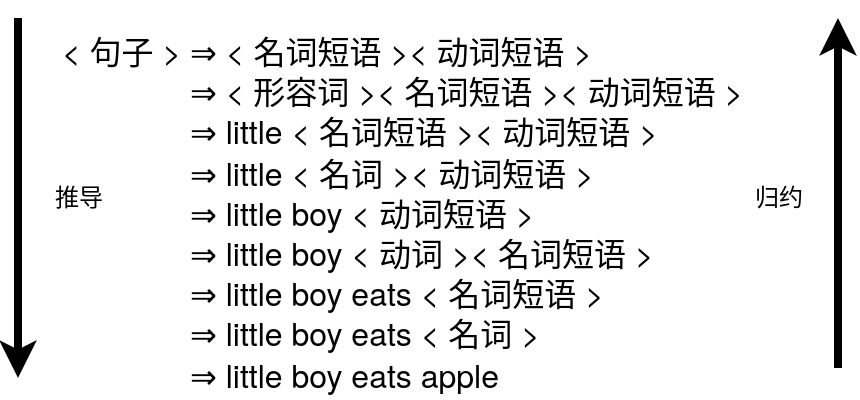 <mxfile>
    <diagram id="wGf1ILY90YyGVLBexA6e" name="第 1 页">
        <mxGraphModel dx="484" dy="829" grid="1" gridSize="10" guides="1" tooltips="1" connect="1" arrows="1" fold="1" page="1" pageScale="1" pageWidth="827" pageHeight="1169" math="0" shadow="0">
            <root>
                <mxCell id="0"/>
                <mxCell id="1" parent="0"/>
                <mxCell id="596" value="&lt;font style=&quot;font-size: 16px&quot; color=&quot;#000000&quot;&gt;&lt;span style=&quot;font-family: &amp;#34;helvetica neue&amp;#34; , &amp;#34;helvetica&amp;#34; , &amp;#34;segoe ui&amp;#34; , &amp;#34;arial&amp;#34; , &amp;#34;freesans&amp;#34; , sans-serif ; font-style: normal ; font-weight: 400 ; letter-spacing: normal ; text-indent: 0px ; text-transform: none ; word-spacing: 0px ; display: inline ; float: none&quot;&gt;&amp;lt; 句子 &amp;gt;&amp;nbsp;&lt;/span&gt;&lt;span class=&quot;katex&quot; style=&quot;font-style: normal ; font-variant: normal ; font-weight: 400 ; font-stretch: normal ; line-height: 1.2 ; font-family: &amp;#34;katex_main&amp;#34; , &amp;#34;times new roman&amp;#34; , serif ; text-indent: 0px ; letter-spacing: normal ; text-transform: none ; word-spacing: 0px&quot;&gt;&lt;span class=&quot;katex-mathml&quot; style=&quot;border: 0px ; clip: rect(1px , 1px , 1px , 1px) ; height: 1px ; overflow: hidden ; padding: 0px ; position: absolute ; width: 1px&quot;&gt;\Rightarrow&lt;/span&gt;&lt;span class=&quot;katex-html&quot;&gt;&lt;span class=&quot;base&quot; style=&quot;position: relative ; display: inline-block&quot;&gt;&lt;span class=&quot;strut&quot; style=&quot;display: inline-block ; height: 0.367em ; vertical-align: 0em&quot;&gt;&lt;/span&gt;&lt;span class=&quot;mrel&quot;&gt;⇒&lt;/span&gt;&lt;/span&gt;&lt;/span&gt;&lt;/span&gt;&lt;span style=&quot;font-family: &amp;#34;helvetica neue&amp;#34; , &amp;#34;helvetica&amp;#34; , &amp;#34;segoe ui&amp;#34; , &amp;#34;arial&amp;#34; , &amp;#34;freesans&amp;#34; , sans-serif ; font-style: normal ; font-weight: 400 ; letter-spacing: normal ; text-indent: 0px ; text-transform: none ; word-spacing: 0px ; display: inline ; float: none&quot;&gt;&lt;span&gt;&amp;nbsp;&lt;/span&gt;&amp;lt; 名词短语 &amp;gt;&amp;lt; 动词短语 &amp;gt;&lt;/span&gt;&lt;br style=&quot;font-family: &amp;#34;helvetica neue&amp;#34; , &amp;#34;helvetica&amp;#34; , &amp;#34;segoe ui&amp;#34; , &amp;#34;arial&amp;#34; , &amp;#34;freesans&amp;#34; , sans-serif ; font-style: normal ; font-weight: 400 ; letter-spacing: normal ; text-indent: 0px ; text-transform: none ; word-spacing: 0px&quot;&gt;&lt;span class=&quot;katex&quot; style=&quot;font-style: normal ; font-variant: normal ; font-weight: 400 ; font-stretch: normal ; line-height: 1.2 ; font-family: &amp;#34;katex_main&amp;#34; , &amp;#34;times new roman&amp;#34; , serif ; text-indent: 0px ; letter-spacing: normal ; text-transform: none ; word-spacing: 0px&quot;&gt;&lt;span class=&quot;katex-mathml&quot; style=&quot;border: 0px ; clip: rect(1px , 1px , 1px , 1px) ; height: 1px ; overflow: hidden ; padding: 0px ; position: absolute ; width: 1px&quot;&gt;\Rightarrow&lt;/span&gt;&lt;span class=&quot;katex-html&quot;&gt;&lt;span class=&quot;base&quot; style=&quot;position: relative ; display: inline-block&quot;&gt;&lt;span class=&quot;strut&quot; style=&quot;display: inline-block ; height: 0.367em ; vertical-align: 0em&quot;&gt;&lt;/span&gt;&lt;span class=&quot;mrel&quot;&gt;&lt;span style=&quot;white-space: pre&quot;&gt;&#9;&lt;/span&gt;&lt;span style=&quot;white-space: pre&quot;&gt;&#9;&lt;/span&gt;⇒&lt;/span&gt;&lt;/span&gt;&lt;/span&gt;&lt;/span&gt;&lt;span style=&quot;font-family: &amp;#34;helvetica neue&amp;#34; , &amp;#34;helvetica&amp;#34; , &amp;#34;segoe ui&amp;#34; , &amp;#34;arial&amp;#34; , &amp;#34;freesans&amp;#34; , sans-serif ; font-style: normal ; font-weight: 400 ; letter-spacing: normal ; text-indent: 0px ; text-transform: none ; word-spacing: 0px ; display: inline ; float: none&quot;&gt;&lt;span&gt;&amp;nbsp;&lt;/span&gt;&amp;lt; 形容词 &amp;gt;&amp;lt; 名词短语 &amp;gt;&amp;lt; 动词短语 &amp;gt;&lt;/span&gt;&lt;br style=&quot;font-family: &amp;#34;helvetica neue&amp;#34; , &amp;#34;helvetica&amp;#34; , &amp;#34;segoe ui&amp;#34; , &amp;#34;arial&amp;#34; , &amp;#34;freesans&amp;#34; , sans-serif ; font-style: normal ; font-weight: 400 ; letter-spacing: normal ; text-indent: 0px ; text-transform: none ; word-spacing: 0px&quot;&gt;&lt;span class=&quot;katex&quot; style=&quot;font-style: normal ; font-variant: normal ; font-weight: 400 ; font-stretch: normal ; line-height: 1.2 ; font-family: &amp;#34;katex_main&amp;#34; , &amp;#34;times new roman&amp;#34; , serif ; text-indent: 0px ; letter-spacing: normal ; text-transform: none ; word-spacing: 0px&quot;&gt;&lt;span class=&quot;katex-mathml&quot; style=&quot;border: 0px ; clip: rect(1px , 1px , 1px , 1px) ; height: 1px ; overflow: hidden ; padding: 0px ; position: absolute ; width: 1px&quot;&gt;\Rightarrow&lt;/span&gt;&lt;span class=&quot;katex-html&quot;&gt;&lt;span class=&quot;base&quot; style=&quot;position: relative ; display: inline-block&quot;&gt;&lt;span class=&quot;strut&quot; style=&quot;display: inline-block ; height: 0.367em ; vertical-align: 0em&quot;&gt;&lt;/span&gt;&lt;span class=&quot;mrel&quot;&gt;&lt;span style=&quot;white-space: pre&quot;&gt;&#9;&lt;/span&gt;&lt;span style=&quot;white-space: pre&quot;&gt;&#9;&lt;/span&gt;⇒&lt;/span&gt;&lt;/span&gt;&lt;/span&gt;&lt;/span&gt;&lt;span style=&quot;font-family: &amp;#34;helvetica neue&amp;#34; , &amp;#34;helvetica&amp;#34; , &amp;#34;segoe ui&amp;#34; , &amp;#34;arial&amp;#34; , &amp;#34;freesans&amp;#34; , sans-serif ; font-style: normal ; font-weight: 400 ; letter-spacing: normal ; text-indent: 0px ; text-transform: none ; word-spacing: 0px ; display: inline ; float: none&quot;&gt;&lt;span&gt;&amp;nbsp;&lt;/span&gt;little &amp;lt; 名词短语 &amp;gt;&amp;lt; 动词短语 &amp;gt;&lt;/span&gt;&lt;br style=&quot;font-family: &amp;#34;helvetica neue&amp;#34; , &amp;#34;helvetica&amp;#34; , &amp;#34;segoe ui&amp;#34; , &amp;#34;arial&amp;#34; , &amp;#34;freesans&amp;#34; , sans-serif ; font-style: normal ; font-weight: 400 ; letter-spacing: normal ; text-indent: 0px ; text-transform: none ; word-spacing: 0px&quot;&gt;&lt;span class=&quot;katex&quot; style=&quot;font-style: normal ; font-variant: normal ; font-weight: 400 ; font-stretch: normal ; line-height: 1.2 ; font-family: &amp;#34;katex_main&amp;#34; , &amp;#34;times new roman&amp;#34; , serif ; text-indent: 0px ; letter-spacing: normal ; text-transform: none ; word-spacing: 0px&quot;&gt;&lt;span class=&quot;katex-mathml&quot; style=&quot;border: 0px ; clip: rect(1px , 1px , 1px , 1px) ; height: 1px ; overflow: hidden ; padding: 0px ; position: absolute ; width: 1px&quot;&gt;\Rightarrow&lt;/span&gt;&lt;span class=&quot;katex-html&quot;&gt;&lt;span class=&quot;base&quot; style=&quot;position: relative ; display: inline-block&quot;&gt;&lt;span class=&quot;strut&quot; style=&quot;display: inline-block ; height: 0.367em ; vertical-align: 0em&quot;&gt;&lt;/span&gt;&lt;span class=&quot;mrel&quot;&gt;&lt;span style=&quot;white-space: pre&quot;&gt;&#9;&lt;/span&gt;&lt;span style=&quot;white-space: pre&quot;&gt;&#9;&lt;/span&gt;⇒&lt;/span&gt;&lt;/span&gt;&lt;/span&gt;&lt;/span&gt;&lt;span style=&quot;font-family: &amp;#34;helvetica neue&amp;#34; , &amp;#34;helvetica&amp;#34; , &amp;#34;segoe ui&amp;#34; , &amp;#34;arial&amp;#34; , &amp;#34;freesans&amp;#34; , sans-serif ; font-style: normal ; font-weight: 400 ; letter-spacing: normal ; text-indent: 0px ; text-transform: none ; word-spacing: 0px ; display: inline ; float: none&quot;&gt;&lt;span&gt;&amp;nbsp;&lt;/span&gt;little &amp;lt; 名词 &amp;gt;&amp;lt; 动词短语 &amp;gt;&lt;/span&gt;&lt;br style=&quot;font-family: &amp;#34;helvetica neue&amp;#34; , &amp;#34;helvetica&amp;#34; , &amp;#34;segoe ui&amp;#34; , &amp;#34;arial&amp;#34; , &amp;#34;freesans&amp;#34; , sans-serif ; font-style: normal ; font-weight: 400 ; letter-spacing: normal ; text-indent: 0px ; text-transform: none ; word-spacing: 0px&quot;&gt;&lt;span class=&quot;katex&quot; style=&quot;font-style: normal ; font-variant: normal ; font-weight: 400 ; font-stretch: normal ; line-height: 1.2 ; font-family: &amp;#34;katex_main&amp;#34; , &amp;#34;times new roman&amp;#34; , serif ; text-indent: 0px ; letter-spacing: normal ; text-transform: none ; word-spacing: 0px&quot;&gt;&lt;span class=&quot;katex-mathml&quot; style=&quot;border: 0px ; clip: rect(1px , 1px , 1px , 1px) ; height: 1px ; overflow: hidden ; padding: 0px ; position: absolute ; width: 1px&quot;&gt;\Rightarrow&lt;/span&gt;&lt;span class=&quot;katex-html&quot;&gt;&lt;span class=&quot;base&quot; style=&quot;position: relative ; display: inline-block&quot;&gt;&lt;span class=&quot;strut&quot; style=&quot;display: inline-block ; height: 0.367em ; vertical-align: 0em&quot;&gt;&lt;/span&gt;&lt;span class=&quot;mrel&quot;&gt;&lt;span style=&quot;white-space: pre&quot;&gt;&#9;&lt;/span&gt;&lt;span style=&quot;white-space: pre&quot;&gt;&#9;&lt;/span&gt;⇒&lt;/span&gt;&lt;/span&gt;&lt;/span&gt;&lt;/span&gt;&lt;span style=&quot;font-family: &amp;#34;helvetica neue&amp;#34; , &amp;#34;helvetica&amp;#34; , &amp;#34;segoe ui&amp;#34; , &amp;#34;arial&amp;#34; , &amp;#34;freesans&amp;#34; , sans-serif ; font-style: normal ; font-weight: 400 ; letter-spacing: normal ; text-indent: 0px ; text-transform: none ; word-spacing: 0px ; display: inline ; float: none&quot;&gt;&lt;span&gt;&amp;nbsp;&lt;/span&gt;little boy &amp;lt; 动词短语 &amp;gt;&lt;/span&gt;&lt;br style=&quot;font-family: &amp;#34;helvetica neue&amp;#34; , &amp;#34;helvetica&amp;#34; , &amp;#34;segoe ui&amp;#34; , &amp;#34;arial&amp;#34; , &amp;#34;freesans&amp;#34; , sans-serif ; font-style: normal ; font-weight: 400 ; letter-spacing: normal ; text-indent: 0px ; text-transform: none ; word-spacing: 0px&quot;&gt;&lt;span class=&quot;katex&quot; style=&quot;font-style: normal ; font-variant: normal ; font-weight: 400 ; font-stretch: normal ; line-height: 1.2 ; font-family: &amp;#34;katex_main&amp;#34; , &amp;#34;times new roman&amp;#34; , serif ; text-indent: 0px ; letter-spacing: normal ; text-transform: none ; word-spacing: 0px&quot;&gt;&lt;span class=&quot;katex-mathml&quot; style=&quot;border: 0px ; clip: rect(1px , 1px , 1px , 1px) ; height: 1px ; overflow: hidden ; padding: 0px ; position: absolute ; width: 1px&quot;&gt;\Rightarrow&lt;/span&gt;&lt;span class=&quot;katex-html&quot;&gt;&lt;span class=&quot;base&quot; style=&quot;position: relative ; display: inline-block&quot;&gt;&lt;span class=&quot;strut&quot; style=&quot;display: inline-block ; height: 0.367em ; vertical-align: 0em&quot;&gt;&lt;/span&gt;&lt;span class=&quot;mrel&quot;&gt;&lt;span style=&quot;white-space: pre&quot;&gt;&#9;&lt;/span&gt;&lt;span style=&quot;white-space: pre&quot;&gt;&#9;&lt;/span&gt;⇒&lt;/span&gt;&lt;/span&gt;&lt;/span&gt;&lt;/span&gt;&lt;span style=&quot;font-family: &amp;#34;helvetica neue&amp;#34; , &amp;#34;helvetica&amp;#34; , &amp;#34;segoe ui&amp;#34; , &amp;#34;arial&amp;#34; , &amp;#34;freesans&amp;#34; , sans-serif ; font-style: normal ; font-weight: 400 ; letter-spacing: normal ; text-indent: 0px ; text-transform: none ; word-spacing: 0px ; display: inline ; float: none&quot;&gt;&lt;span&gt;&amp;nbsp;&lt;/span&gt;little boy &amp;lt; 动词 &amp;gt;&amp;lt; 名词短语 &amp;gt;&lt;/span&gt;&lt;br style=&quot;font-family: &amp;#34;helvetica neue&amp;#34; , &amp;#34;helvetica&amp;#34; , &amp;#34;segoe ui&amp;#34; , &amp;#34;arial&amp;#34; , &amp;#34;freesans&amp;#34; , sans-serif ; font-style: normal ; font-weight: 400 ; letter-spacing: normal ; text-indent: 0px ; text-transform: none ; word-spacing: 0px&quot;&gt;&lt;span class=&quot;katex&quot; style=&quot;font-style: normal ; font-variant: normal ; font-weight: 400 ; font-stretch: normal ; line-height: 1.2 ; font-family: &amp;#34;katex_main&amp;#34; , &amp;#34;times new roman&amp;#34; , serif ; text-indent: 0px ; letter-spacing: normal ; text-transform: none ; word-spacing: 0px&quot;&gt;&lt;span class=&quot;katex-mathml&quot; style=&quot;border: 0px ; clip: rect(1px , 1px , 1px , 1px) ; height: 1px ; overflow: hidden ; padding: 0px ; position: absolute ; width: 1px&quot;&gt;\Rightarrow&lt;/span&gt;&lt;span class=&quot;katex-html&quot;&gt;&lt;span class=&quot;base&quot; style=&quot;position: relative ; display: inline-block&quot;&gt;&lt;span class=&quot;strut&quot; style=&quot;display: inline-block ; height: 0.367em ; vertical-align: 0em&quot;&gt;&lt;/span&gt;&lt;span class=&quot;mrel&quot;&gt;&lt;span style=&quot;white-space: pre&quot;&gt;&#9;&lt;/span&gt;&lt;span style=&quot;white-space: pre&quot;&gt;&#9;&lt;/span&gt;⇒&lt;/span&gt;&lt;/span&gt;&lt;/span&gt;&lt;/span&gt;&lt;span style=&quot;font-family: &amp;#34;helvetica neue&amp;#34; , &amp;#34;helvetica&amp;#34; , &amp;#34;segoe ui&amp;#34; , &amp;#34;arial&amp;#34; , &amp;#34;freesans&amp;#34; , sans-serif ; font-style: normal ; font-weight: 400 ; letter-spacing: normal ; text-indent: 0px ; text-transform: none ; word-spacing: 0px ; display: inline ; float: none&quot;&gt;&lt;span&gt;&amp;nbsp;&lt;/span&gt;little boy eats &amp;lt; 名词短语 &amp;gt;&lt;/span&gt;&lt;br style=&quot;font-family: &amp;#34;helvetica neue&amp;#34; , &amp;#34;helvetica&amp;#34; , &amp;#34;segoe ui&amp;#34; , &amp;#34;arial&amp;#34; , &amp;#34;freesans&amp;#34; , sans-serif ; font-style: normal ; font-weight: 400 ; letter-spacing: normal ; text-indent: 0px ; text-transform: none ; word-spacing: 0px&quot;&gt;&lt;span class=&quot;katex&quot; style=&quot;font-style: normal ; font-variant: normal ; font-weight: 400 ; font-stretch: normal ; line-height: 1.2 ; font-family: &amp;#34;katex_main&amp;#34; , &amp;#34;times new roman&amp;#34; , serif ; text-indent: 0px ; letter-spacing: normal ; text-transform: none ; word-spacing: 0px&quot;&gt;&lt;span class=&quot;katex-mathml&quot; style=&quot;border: 0px ; clip: rect(1px , 1px , 1px , 1px) ; height: 1px ; overflow: hidden ; padding: 0px ; position: absolute ; width: 1px&quot;&gt;\Rightarrow&lt;/span&gt;&lt;span class=&quot;katex-html&quot;&gt;&lt;span class=&quot;base&quot; style=&quot;position: relative ; display: inline-block&quot;&gt;&lt;span class=&quot;strut&quot; style=&quot;display: inline-block ; height: 0.367em ; vertical-align: 0em&quot;&gt;&lt;/span&gt;&lt;span class=&quot;mrel&quot;&gt;&lt;span style=&quot;white-space: pre&quot;&gt;&#9;&lt;/span&gt;&lt;span style=&quot;white-space: pre&quot;&gt;&#9;&lt;/span&gt;⇒&lt;/span&gt;&lt;/span&gt;&lt;/span&gt;&lt;/span&gt;&lt;span style=&quot;font-family: &amp;#34;helvetica neue&amp;#34; , &amp;#34;helvetica&amp;#34; , &amp;#34;segoe ui&amp;#34; , &amp;#34;arial&amp;#34; , &amp;#34;freesans&amp;#34; , sans-serif ; font-style: normal ; font-weight: 400 ; letter-spacing: normal ; text-indent: 0px ; text-transform: none ; word-spacing: 0px ; display: inline ; float: none&quot;&gt;&lt;span&gt;&amp;nbsp;&lt;/span&gt;little boy eats &amp;lt; 名词 &amp;gt;&lt;/span&gt;&lt;br style=&quot;font-family: &amp;#34;helvetica neue&amp;#34; , &amp;#34;helvetica&amp;#34; , &amp;#34;segoe ui&amp;#34; , &amp;#34;arial&amp;#34; , &amp;#34;freesans&amp;#34; , sans-serif ; font-style: normal ; font-weight: 400 ; letter-spacing: normal ; text-indent: 0px ; text-transform: none ; word-spacing: 0px&quot;&gt;&lt;span class=&quot;katex&quot; style=&quot;font-style: normal ; font-variant: normal ; font-weight: 400 ; font-stretch: normal ; line-height: 1.2 ; font-family: &amp;#34;katex_main&amp;#34; , &amp;#34;times new roman&amp;#34; , serif ; text-indent: 0px ; letter-spacing: normal ; text-transform: none ; word-spacing: 0px&quot;&gt;&lt;span class=&quot;katex-mathml&quot; style=&quot;border: 0px ; clip: rect(1px , 1px , 1px , 1px) ; height: 1px ; overflow: hidden ; padding: 0px ; position: absolute ; width: 1px&quot;&gt;\Rightarrow&lt;/span&gt;&lt;span class=&quot;katex-html&quot;&gt;&lt;span class=&quot;base&quot; style=&quot;position: relative ; display: inline-block&quot;&gt;&lt;span class=&quot;strut&quot; style=&quot;display: inline-block ; height: 0.367em ; vertical-align: 0em&quot;&gt;&lt;/span&gt;&lt;span class=&quot;mrel&quot;&gt;&lt;span style=&quot;white-space: pre&quot;&gt;&#9;&lt;/span&gt;&lt;span style=&quot;white-space: pre&quot;&gt;&#9;&lt;/span&gt;⇒&lt;/span&gt;&lt;/span&gt;&lt;/span&gt;&lt;/span&gt;&lt;span style=&quot;font-family: &amp;#34;helvetica neue&amp;#34; , &amp;#34;helvetica&amp;#34; , &amp;#34;segoe ui&amp;#34; , &amp;#34;arial&amp;#34; , &amp;#34;freesans&amp;#34; , sans-serif ; font-style: normal ; font-weight: 400 ; letter-spacing: normal ; text-indent: 0px ; text-transform: none ; word-spacing: 0px ; display: inline ; float: none&quot;&gt;&amp;nbsp;little boy eats apple&lt;/span&gt;&lt;/font&gt;" style="text;whiteSpace=wrap;html=1;align=left;" parent="1" vertex="1">
                    <mxGeometry x="230" y="290" width="380" height="180" as="geometry"/>
                </mxCell>
                <mxCell id="599" value="" style="endArrow=classic;html=1;strokeWidth=4;" parent="1" edge="1">
                    <mxGeometry width="50" height="50" relative="1" as="geometry">
                        <mxPoint x="210" y="290" as="sourcePoint"/>
                        <mxPoint x="210" y="470" as="targetPoint"/>
                    </mxGeometry>
                </mxCell>
                <mxCell id="601" value="推导" style="text;html=1;align=center;verticalAlign=middle;resizable=0;points=[];autosize=1;strokeColor=none;horizontal=1;" parent="1" vertex="1">
                    <mxGeometry x="220" y="370" width="40" height="20" as="geometry"/>
                </mxCell>
                <mxCell id="603" value="" style="endArrow=classic;html=1;strokeWidth=4;" parent="1" edge="1">
                    <mxGeometry width="50" height="50" relative="1" as="geometry">
                        <mxPoint x="620" y="465" as="sourcePoint"/>
                        <mxPoint x="620" y="290" as="targetPoint"/>
                        <Array as="points">
                            <mxPoint x="620" y="380"/>
                        </Array>
                    </mxGeometry>
                </mxCell>
                <mxCell id="604" value="归约" style="text;html=1;align=center;verticalAlign=middle;resizable=0;points=[];autosize=1;strokeColor=none;horizontal=1;" parent="1" vertex="1">
                    <mxGeometry x="570" y="370" width="40" height="20" as="geometry"/>
                </mxCell>
            </root>
        </mxGraphModel>
    </diagram>
</mxfile>